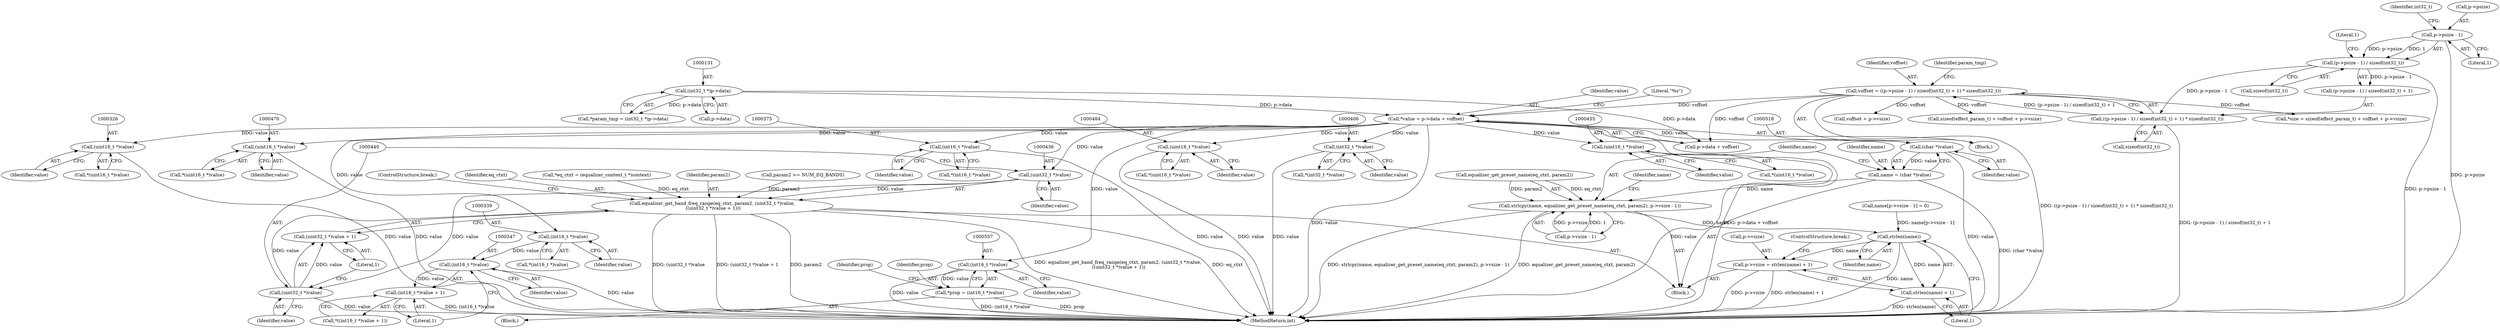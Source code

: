 digraph "0_Android_d72ea85c78a1a68bf99fd5804ad9784b4102fe57@integer" {
"1000144" [label="(Call,*value = p->data + voffset)"];
"1000130" [label="(Call,(int32_t *)p->data)"];
"1000112" [label="(Call,voffset = ((p->psize - 1) / sizeof(int32_t) + 1) * sizeof(int32_t))"];
"1000114" [label="(Call,((p->psize - 1) / sizeof(int32_t) + 1) * sizeof(int32_t))"];
"1000116" [label="(Call,(p->psize - 1) / sizeof(int32_t))"];
"1000117" [label="(Call,p->psize - 1)"];
"1000325" [label="(Call,(uint16_t *)value)"];
"1000338" [label="(Call,(int16_t *)value)"];
"1000346" [label="(Call,(int16_t *)value)"];
"1000345" [label="(Call,(int16_t *)value + 1)"];
"1000374" [label="(Call,(int16_t *)value)"];
"1000405" [label="(Call,(int32_t *)value)"];
"1000435" [label="(Call,(uint32_t *)value)"];
"1000432" [label="(Call,equalizer_get_band_freq_range(eq_ctxt, param2, (uint32_t *)value,\n ((uint32_t *)value + 1)))"];
"1000439" [label="(Call,(uint32_t *)value)"];
"1000438" [label="(Call,(uint32_t *)value + 1)"];
"1000454" [label="(Call,(uint16_t *)value)"];
"1000469" [label="(Call,(uint16_t *)value)"];
"1000483" [label="(Call,(uint16_t *)value)"];
"1000517" [label="(Call,(char *)value)"];
"1000515" [label="(Call,name = (char *)value)"];
"1000520" [label="(Call,strlcpy(name, equalizer_get_preset_name(eq_ctxt, param2), p->vsize - 1))"];
"1000544" [label="(Call,strlen(name))"];
"1000539" [label="(Call,p->vsize = strlen(name) + 1)"];
"1000543" [label="(Call,strlen(name) + 1)"];
"1000556" [label="(Call,(int16_t *)value)"];
"1000554" [label="(Call,*prop = (int16_t *)value)"];
"1000549" [label="(Block,)"];
"1000116" [label="(Call,(p->psize - 1) / sizeof(int32_t))"];
"1000421" [label="(Call,param2 >= NUM_EQ_BANDS)"];
"1000483" [label="(Call,(uint16_t *)value)"];
"1000303" [label="(Call,voffset + p->vsize)"];
"1000373" [label="(Call,*(int16_t *)value)"];
"1000439" [label="(Call,(uint32_t *)value)"];
"1000532" [label="(Identifier,name)"];
"1000544" [label="(Call,strlen(name))"];
"1000454" [label="(Call,(uint16_t *)value)"];
"1000443" [label="(ControlStructure,break;)"];
"1000125" [label="(Call,sizeof(int32_t))"];
"1000519" [label="(Identifier,value)"];
"1000561" [label="(Identifier,prop)"];
"1000327" [label="(Identifier,value)"];
"1000520" [label="(Call,strlcpy(name, equalizer_get_preset_name(eq_ctxt, param2), p->vsize - 1))"];
"1000300" [label="(Call,sizeof(effect_param_t) + voffset + p->vsize)"];
"1000432" [label="(Call,equalizer_get_band_freq_range(eq_ctxt, param2, (uint32_t *)value,\n ((uint32_t *)value + 1)))"];
"1000128" [label="(Call,*param_tmp = (int32_t *)p->data)"];
"1000539" [label="(Call,p->vsize = strlen(name) + 1)"];
"1000516" [label="(Identifier,name)"];
"1000435" [label="(Call,(uint32_t *)value)"];
"1000407" [label="(Identifier,value)"];
"1000606" [label="(MethodReturn,int)"];
"1000471" [label="(Identifier,value)"];
"1000521" [label="(Identifier,name)"];
"1000132" [label="(Call,p->data)"];
"1000374" [label="(Call,(int16_t *)value)"];
"1000547" [label="(ControlStructure,break;)"];
"1000121" [label="(Literal,1)"];
"1000404" [label="(Call,*(int32_t *)value)"];
"1000318" [label="(Block,)"];
"1000113" [label="(Identifier,voffset)"];
"1000324" [label="(Call,*(uint16_t *)value)"];
"1000348" [label="(Identifier,value)"];
"1000117" [label="(Call,p->psize - 1)"];
"1000555" [label="(Identifier,prop)"];
"1000104" [label="(Block,)"];
"1000545" [label="(Identifier,name)"];
"1000554" [label="(Call,*prop = (int16_t *)value)"];
"1000453" [label="(Call,*(uint16_t *)value)"];
"1000437" [label="(Identifier,value)"];
"1000543" [label="(Call,strlen(name) + 1)"];
"1000515" [label="(Call,name = (char *)value)"];
"1000546" [label="(Literal,1)"];
"1000349" [label="(Literal,1)"];
"1000112" [label="(Call,voffset = ((p->psize - 1) / sizeof(int32_t) + 1) * sizeof(int32_t))"];
"1000468" [label="(Call,*(uint16_t *)value)"];
"1000530" [label="(Call,name[p->vsize - 1] = 0)"];
"1000144" [label="(Call,*value = p->data + voffset)"];
"1000129" [label="(Identifier,param_tmp)"];
"1000482" [label="(Call,*(uint16_t *)value)"];
"1000114" [label="(Call,((p->psize - 1) / sizeof(int32_t) + 1) * sizeof(int32_t))"];
"1000540" [label="(Call,p->vsize)"];
"1000346" [label="(Call,(int16_t *)value)"];
"1000124" [label="(Literal,1)"];
"1000340" [label="(Identifier,value)"];
"1000485" [label="(Identifier,value)"];
"1000115" [label="(Call,(p->psize - 1) / sizeof(int32_t) + 1)"];
"1000556" [label="(Call,(int16_t *)value)"];
"1000522" [label="(Call,equalizer_get_preset_name(eq_ctxt, param2))"];
"1000469" [label="(Call,(uint16_t *)value)"];
"1000122" [label="(Call,sizeof(int32_t))"];
"1000525" [label="(Call,p->vsize - 1)"];
"1000145" [label="(Identifier,value)"];
"1000433" [label="(Identifier,eq_ctxt)"];
"1000153" [label="(Literal,\"%s\")"];
"1000442" [label="(Literal,1)"];
"1000123" [label="(Identifier,int32_t)"];
"1000337" [label="(Call,*(int16_t *)value)"];
"1000438" [label="(Call,(uint32_t *)value + 1)"];
"1000441" [label="(Identifier,value)"];
"1000345" [label="(Call,(int16_t *)value + 1)"];
"1000344" [label="(Call,*((int16_t *)value + 1))"];
"1000456" [label="(Identifier,value)"];
"1000558" [label="(Identifier,value)"];
"1000118" [label="(Call,p->psize)"];
"1000517" [label="(Call,(char *)value)"];
"1000405" [label="(Call,(int32_t *)value)"];
"1000325" [label="(Call,(uint16_t *)value)"];
"1000106" [label="(Call,*eq_ctxt = (equalizer_context_t *)context)"];
"1000297" [label="(Call,*size = sizeof(effect_param_t) + voffset + p->vsize)"];
"1000130" [label="(Call,(int32_t *)p->data)"];
"1000338" [label="(Call,(int16_t *)value)"];
"1000146" [label="(Call,p->data + voffset)"];
"1000434" [label="(Identifier,param2)"];
"1000376" [label="(Identifier,value)"];
"1000144" -> "1000104"  [label="AST: "];
"1000144" -> "1000146"  [label="CFG: "];
"1000145" -> "1000144"  [label="AST: "];
"1000146" -> "1000144"  [label="AST: "];
"1000153" -> "1000144"  [label="CFG: "];
"1000144" -> "1000606"  [label="DDG: value"];
"1000144" -> "1000606"  [label="DDG: p->data + voffset"];
"1000130" -> "1000144"  [label="DDG: p->data"];
"1000112" -> "1000144"  [label="DDG: voffset"];
"1000144" -> "1000325"  [label="DDG: value"];
"1000144" -> "1000338"  [label="DDG: value"];
"1000144" -> "1000374"  [label="DDG: value"];
"1000144" -> "1000405"  [label="DDG: value"];
"1000144" -> "1000435"  [label="DDG: value"];
"1000144" -> "1000454"  [label="DDG: value"];
"1000144" -> "1000469"  [label="DDG: value"];
"1000144" -> "1000483"  [label="DDG: value"];
"1000144" -> "1000517"  [label="DDG: value"];
"1000144" -> "1000556"  [label="DDG: value"];
"1000130" -> "1000128"  [label="AST: "];
"1000130" -> "1000132"  [label="CFG: "];
"1000131" -> "1000130"  [label="AST: "];
"1000132" -> "1000130"  [label="AST: "];
"1000128" -> "1000130"  [label="CFG: "];
"1000130" -> "1000128"  [label="DDG: p->data"];
"1000130" -> "1000146"  [label="DDG: p->data"];
"1000112" -> "1000104"  [label="AST: "];
"1000112" -> "1000114"  [label="CFG: "];
"1000113" -> "1000112"  [label="AST: "];
"1000114" -> "1000112"  [label="AST: "];
"1000129" -> "1000112"  [label="CFG: "];
"1000112" -> "1000606"  [label="DDG: ((p->psize - 1) / sizeof(int32_t) + 1) * sizeof(int32_t)"];
"1000114" -> "1000112"  [label="DDG: (p->psize - 1) / sizeof(int32_t) + 1"];
"1000112" -> "1000146"  [label="DDG: voffset"];
"1000112" -> "1000297"  [label="DDG: voffset"];
"1000112" -> "1000300"  [label="DDG: voffset"];
"1000112" -> "1000303"  [label="DDG: voffset"];
"1000114" -> "1000125"  [label="CFG: "];
"1000115" -> "1000114"  [label="AST: "];
"1000125" -> "1000114"  [label="AST: "];
"1000114" -> "1000606"  [label="DDG: (p->psize - 1) / sizeof(int32_t) + 1"];
"1000116" -> "1000114"  [label="DDG: p->psize - 1"];
"1000116" -> "1000115"  [label="AST: "];
"1000116" -> "1000122"  [label="CFG: "];
"1000117" -> "1000116"  [label="AST: "];
"1000122" -> "1000116"  [label="AST: "];
"1000124" -> "1000116"  [label="CFG: "];
"1000116" -> "1000606"  [label="DDG: p->psize - 1"];
"1000116" -> "1000115"  [label="DDG: p->psize - 1"];
"1000117" -> "1000116"  [label="DDG: p->psize"];
"1000117" -> "1000116"  [label="DDG: 1"];
"1000117" -> "1000121"  [label="CFG: "];
"1000118" -> "1000117"  [label="AST: "];
"1000121" -> "1000117"  [label="AST: "];
"1000123" -> "1000117"  [label="CFG: "];
"1000117" -> "1000606"  [label="DDG: p->psize"];
"1000325" -> "1000324"  [label="AST: "];
"1000325" -> "1000327"  [label="CFG: "];
"1000326" -> "1000325"  [label="AST: "];
"1000327" -> "1000325"  [label="AST: "];
"1000324" -> "1000325"  [label="CFG: "];
"1000325" -> "1000606"  [label="DDG: value"];
"1000338" -> "1000337"  [label="AST: "];
"1000338" -> "1000340"  [label="CFG: "];
"1000339" -> "1000338"  [label="AST: "];
"1000340" -> "1000338"  [label="AST: "];
"1000337" -> "1000338"  [label="CFG: "];
"1000338" -> "1000346"  [label="DDG: value"];
"1000346" -> "1000345"  [label="AST: "];
"1000346" -> "1000348"  [label="CFG: "];
"1000347" -> "1000346"  [label="AST: "];
"1000348" -> "1000346"  [label="AST: "];
"1000349" -> "1000346"  [label="CFG: "];
"1000346" -> "1000606"  [label="DDG: value"];
"1000346" -> "1000345"  [label="DDG: value"];
"1000345" -> "1000344"  [label="AST: "];
"1000345" -> "1000349"  [label="CFG: "];
"1000349" -> "1000345"  [label="AST: "];
"1000344" -> "1000345"  [label="CFG: "];
"1000345" -> "1000606"  [label="DDG: (int16_t *)value"];
"1000374" -> "1000373"  [label="AST: "];
"1000374" -> "1000376"  [label="CFG: "];
"1000375" -> "1000374"  [label="AST: "];
"1000376" -> "1000374"  [label="AST: "];
"1000373" -> "1000374"  [label="CFG: "];
"1000374" -> "1000606"  [label="DDG: value"];
"1000405" -> "1000404"  [label="AST: "];
"1000405" -> "1000407"  [label="CFG: "];
"1000406" -> "1000405"  [label="AST: "];
"1000407" -> "1000405"  [label="AST: "];
"1000404" -> "1000405"  [label="CFG: "];
"1000405" -> "1000606"  [label="DDG: value"];
"1000435" -> "1000432"  [label="AST: "];
"1000435" -> "1000437"  [label="CFG: "];
"1000436" -> "1000435"  [label="AST: "];
"1000437" -> "1000435"  [label="AST: "];
"1000440" -> "1000435"  [label="CFG: "];
"1000435" -> "1000432"  [label="DDG: value"];
"1000435" -> "1000439"  [label="DDG: value"];
"1000432" -> "1000318"  [label="AST: "];
"1000432" -> "1000438"  [label="CFG: "];
"1000433" -> "1000432"  [label="AST: "];
"1000434" -> "1000432"  [label="AST: "];
"1000438" -> "1000432"  [label="AST: "];
"1000443" -> "1000432"  [label="CFG: "];
"1000432" -> "1000606"  [label="DDG: (uint32_t *)value + 1"];
"1000432" -> "1000606"  [label="DDG: param2"];
"1000432" -> "1000606"  [label="DDG: equalizer_get_band_freq_range(eq_ctxt, param2, (uint32_t *)value,\n ((uint32_t *)value + 1))"];
"1000432" -> "1000606"  [label="DDG: eq_ctxt"];
"1000432" -> "1000606"  [label="DDG: (uint32_t *)value"];
"1000106" -> "1000432"  [label="DDG: eq_ctxt"];
"1000421" -> "1000432"  [label="DDG: param2"];
"1000439" -> "1000432"  [label="DDG: value"];
"1000439" -> "1000438"  [label="AST: "];
"1000439" -> "1000441"  [label="CFG: "];
"1000440" -> "1000439"  [label="AST: "];
"1000441" -> "1000439"  [label="AST: "];
"1000442" -> "1000439"  [label="CFG: "];
"1000439" -> "1000606"  [label="DDG: value"];
"1000439" -> "1000438"  [label="DDG: value"];
"1000438" -> "1000442"  [label="CFG: "];
"1000442" -> "1000438"  [label="AST: "];
"1000454" -> "1000453"  [label="AST: "];
"1000454" -> "1000456"  [label="CFG: "];
"1000455" -> "1000454"  [label="AST: "];
"1000456" -> "1000454"  [label="AST: "];
"1000453" -> "1000454"  [label="CFG: "];
"1000454" -> "1000606"  [label="DDG: value"];
"1000469" -> "1000468"  [label="AST: "];
"1000469" -> "1000471"  [label="CFG: "];
"1000470" -> "1000469"  [label="AST: "];
"1000471" -> "1000469"  [label="AST: "];
"1000468" -> "1000469"  [label="CFG: "];
"1000469" -> "1000606"  [label="DDG: value"];
"1000483" -> "1000482"  [label="AST: "];
"1000483" -> "1000485"  [label="CFG: "];
"1000484" -> "1000483"  [label="AST: "];
"1000485" -> "1000483"  [label="AST: "];
"1000482" -> "1000483"  [label="CFG: "];
"1000483" -> "1000606"  [label="DDG: value"];
"1000517" -> "1000515"  [label="AST: "];
"1000517" -> "1000519"  [label="CFG: "];
"1000518" -> "1000517"  [label="AST: "];
"1000519" -> "1000517"  [label="AST: "];
"1000515" -> "1000517"  [label="CFG: "];
"1000517" -> "1000606"  [label="DDG: value"];
"1000517" -> "1000515"  [label="DDG: value"];
"1000515" -> "1000318"  [label="AST: "];
"1000516" -> "1000515"  [label="AST: "];
"1000521" -> "1000515"  [label="CFG: "];
"1000515" -> "1000606"  [label="DDG: (char *)value"];
"1000515" -> "1000520"  [label="DDG: name"];
"1000520" -> "1000318"  [label="AST: "];
"1000520" -> "1000525"  [label="CFG: "];
"1000521" -> "1000520"  [label="AST: "];
"1000522" -> "1000520"  [label="AST: "];
"1000525" -> "1000520"  [label="AST: "];
"1000532" -> "1000520"  [label="CFG: "];
"1000520" -> "1000606"  [label="DDG: strlcpy(name, equalizer_get_preset_name(eq_ctxt, param2), p->vsize - 1)"];
"1000520" -> "1000606"  [label="DDG: equalizer_get_preset_name(eq_ctxt, param2)"];
"1000522" -> "1000520"  [label="DDG: eq_ctxt"];
"1000522" -> "1000520"  [label="DDG: param2"];
"1000525" -> "1000520"  [label="DDG: p->vsize"];
"1000525" -> "1000520"  [label="DDG: 1"];
"1000520" -> "1000544"  [label="DDG: name"];
"1000544" -> "1000543"  [label="AST: "];
"1000544" -> "1000545"  [label="CFG: "];
"1000545" -> "1000544"  [label="AST: "];
"1000546" -> "1000544"  [label="CFG: "];
"1000544" -> "1000606"  [label="DDG: name"];
"1000544" -> "1000539"  [label="DDG: name"];
"1000544" -> "1000543"  [label="DDG: name"];
"1000530" -> "1000544"  [label="DDG: name[p->vsize - 1]"];
"1000539" -> "1000318"  [label="AST: "];
"1000539" -> "1000543"  [label="CFG: "];
"1000540" -> "1000539"  [label="AST: "];
"1000543" -> "1000539"  [label="AST: "];
"1000547" -> "1000539"  [label="CFG: "];
"1000539" -> "1000606"  [label="DDG: p->vsize"];
"1000539" -> "1000606"  [label="DDG: strlen(name) + 1"];
"1000543" -> "1000546"  [label="CFG: "];
"1000546" -> "1000543"  [label="AST: "];
"1000543" -> "1000606"  [label="DDG: strlen(name)"];
"1000556" -> "1000554"  [label="AST: "];
"1000556" -> "1000558"  [label="CFG: "];
"1000557" -> "1000556"  [label="AST: "];
"1000558" -> "1000556"  [label="AST: "];
"1000554" -> "1000556"  [label="CFG: "];
"1000556" -> "1000606"  [label="DDG: value"];
"1000556" -> "1000554"  [label="DDG: value"];
"1000554" -> "1000549"  [label="AST: "];
"1000555" -> "1000554"  [label="AST: "];
"1000561" -> "1000554"  [label="CFG: "];
"1000554" -> "1000606"  [label="DDG: prop"];
"1000554" -> "1000606"  [label="DDG: (int16_t *)value"];
}

